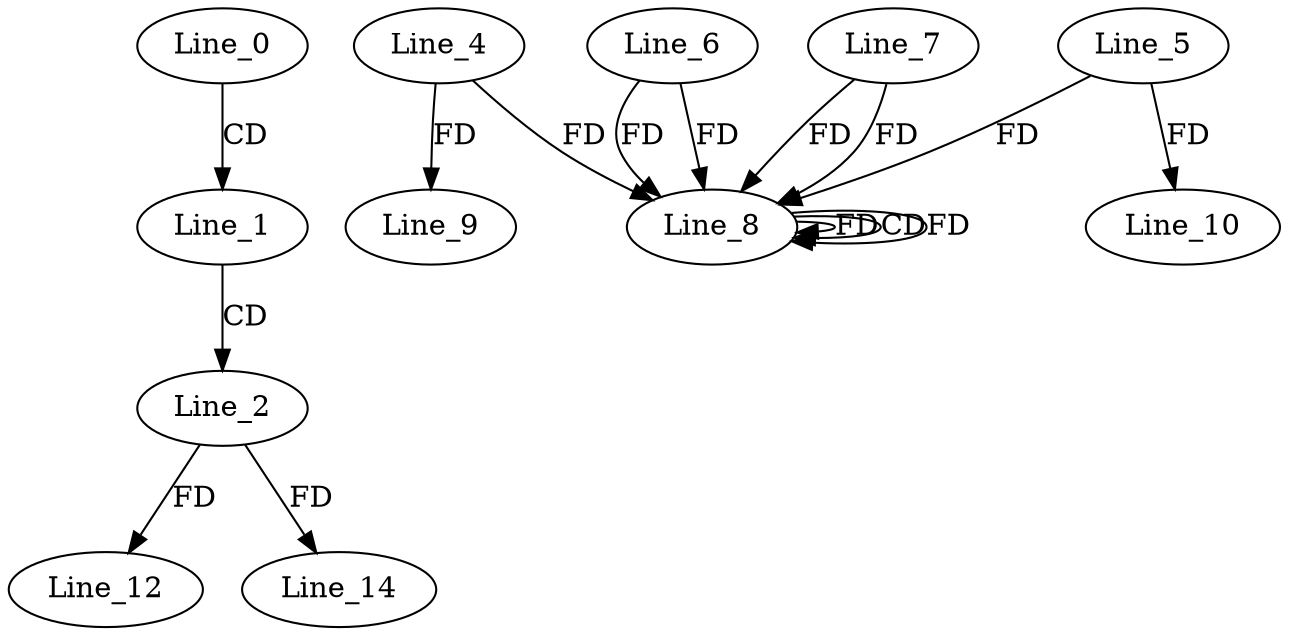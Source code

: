 digraph G {
  Line_0;
  Line_1;
  Line_2;
  Line_8;
  Line_7;
  Line_8;
  Line_4;
  Line_6;
  Line_8;
  Line_8;
  Line_5;
  Line_9;
  Line_10;
  Line_12;
  Line_14;
  Line_0 -> Line_1 [ label="CD" ];
  Line_1 -> Line_2 [ label="CD" ];
  Line_8 -> Line_8 [ label="FD" ];
  Line_7 -> Line_8 [ label="FD" ];
  Line_4 -> Line_8 [ label="FD" ];
  Line_6 -> Line_8 [ label="FD" ];
  Line_8 -> Line_8 [ label="CD" ];
  Line_5 -> Line_8 [ label="FD" ];
  Line_6 -> Line_8 [ label="FD" ];
  Line_8 -> Line_8 [ label="FD" ];
  Line_7 -> Line_8 [ label="FD" ];
  Line_4 -> Line_9 [ label="FD" ];
  Line_5 -> Line_10 [ label="FD" ];
  Line_2 -> Line_12 [ label="FD" ];
  Line_2 -> Line_14 [ label="FD" ];
}
